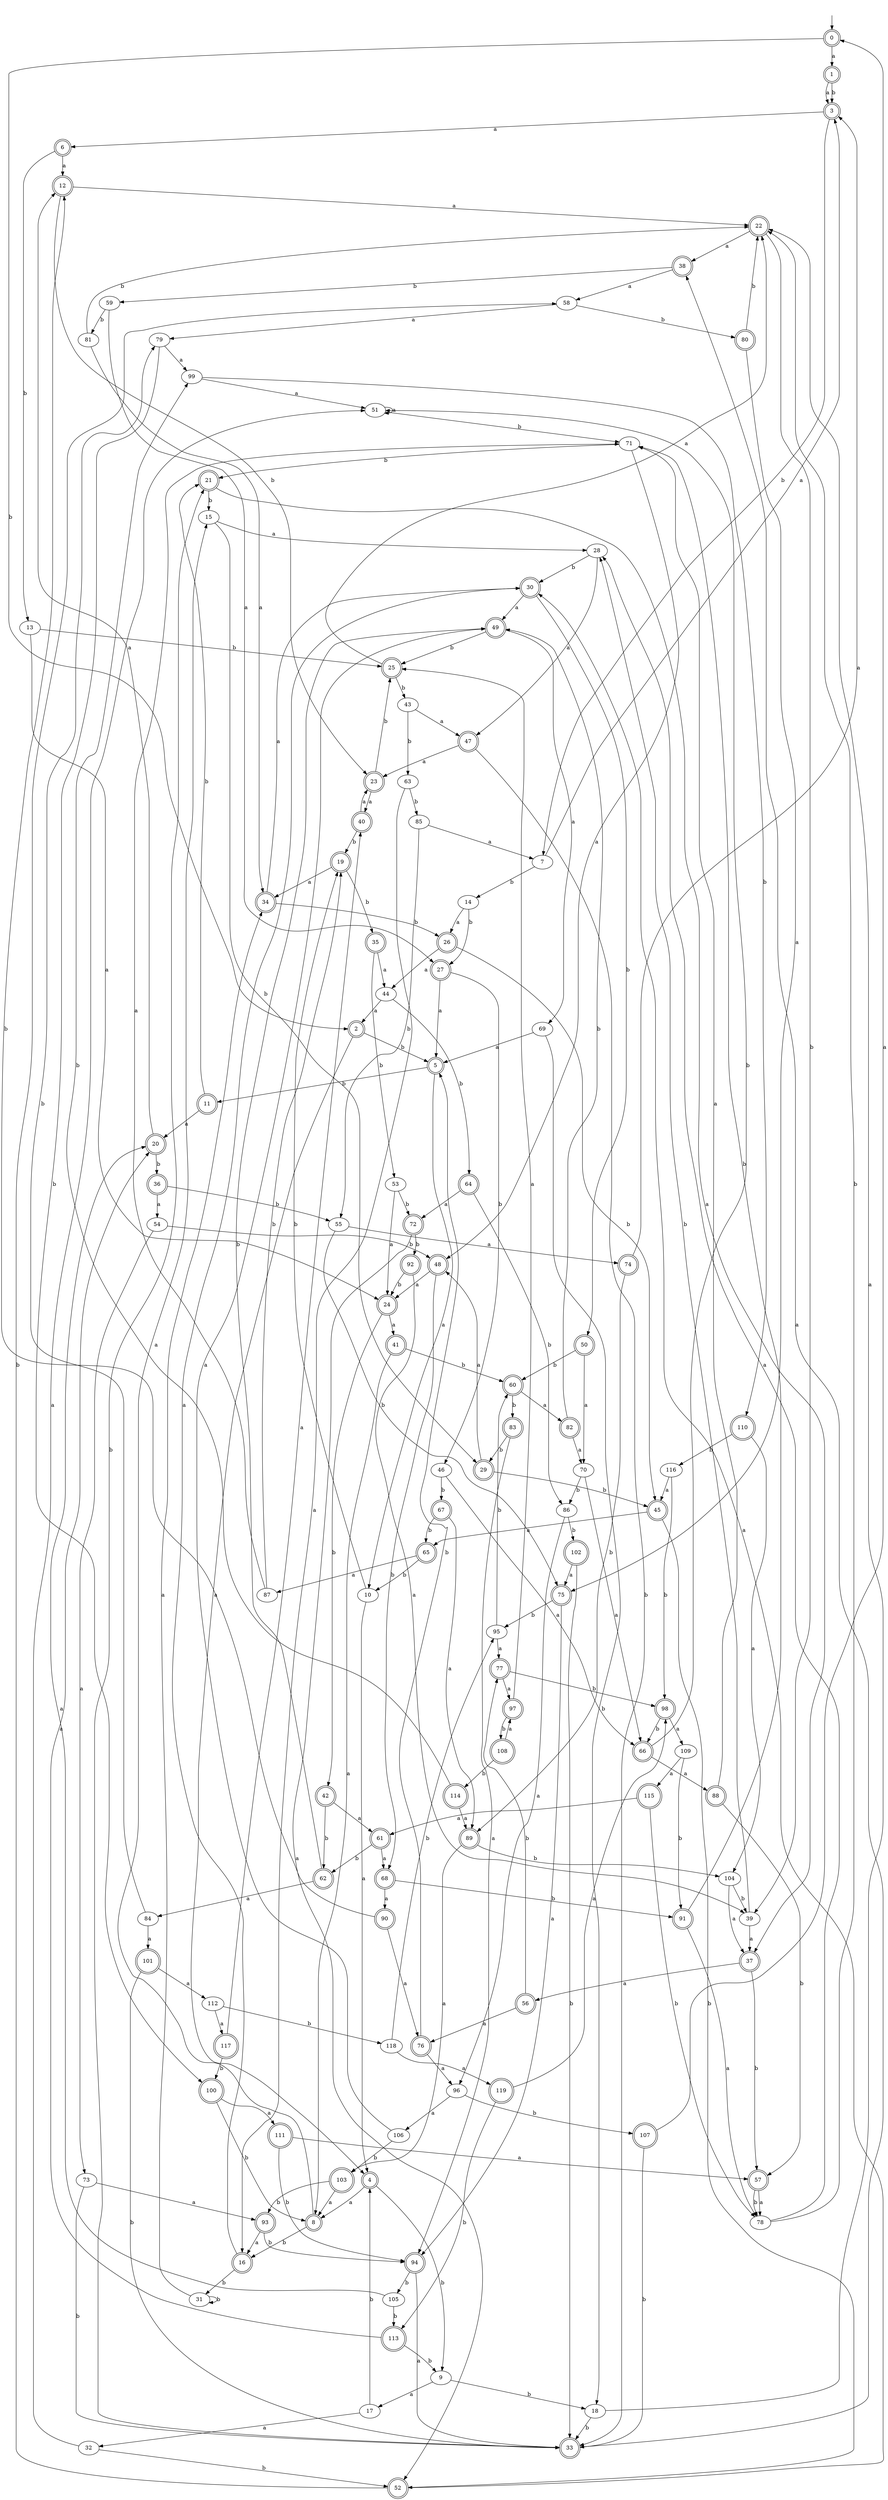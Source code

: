 digraph RandomDFA {
  __start0 [label="", shape=none];
  __start0 -> 0 [label=""];
  0 [shape=circle] [shape=doublecircle]
  0 -> 1 [label="a"]
  0 -> 2 [label="b"]
  1 [shape=doublecircle]
  1 -> 3 [label="a"]
  1 -> 3 [label="b"]
  2 [shape=doublecircle]
  2 -> 4 [label="a"]
  2 -> 5 [label="b"]
  3 [shape=doublecircle]
  3 -> 6 [label="a"]
  3 -> 7 [label="b"]
  4 [shape=doublecircle]
  4 -> 8 [label="a"]
  4 -> 9 [label="b"]
  5 [shape=doublecircle]
  5 -> 10 [label="a"]
  5 -> 11 [label="b"]
  6 [shape=doublecircle]
  6 -> 12 [label="a"]
  6 -> 13 [label="b"]
  7
  7 -> 3 [label="a"]
  7 -> 14 [label="b"]
  8 [shape=doublecircle]
  8 -> 15 [label="a"]
  8 -> 16 [label="b"]
  9
  9 -> 17 [label="a"]
  9 -> 18 [label="b"]
  10
  10 -> 4 [label="a"]
  10 -> 19 [label="b"]
  11 [shape=doublecircle]
  11 -> 20 [label="a"]
  11 -> 21 [label="b"]
  12 [shape=doublecircle]
  12 -> 22 [label="a"]
  12 -> 23 [label="b"]
  13
  13 -> 24 [label="a"]
  13 -> 25 [label="b"]
  14
  14 -> 26 [label="a"]
  14 -> 27 [label="b"]
  15
  15 -> 28 [label="a"]
  15 -> 29 [label="b"]
  16 [shape=doublecircle]
  16 -> 30 [label="a"]
  16 -> 31 [label="b"]
  17
  17 -> 32 [label="a"]
  17 -> 4 [label="b"]
  18
  18 -> 22 [label="a"]
  18 -> 33 [label="b"]
  19 [shape=doublecircle]
  19 -> 34 [label="a"]
  19 -> 35 [label="b"]
  20 [shape=doublecircle]
  20 -> 12 [label="a"]
  20 -> 36 [label="b"]
  21 [shape=doublecircle]
  21 -> 37 [label="a"]
  21 -> 15 [label="b"]
  22 [shape=doublecircle]
  22 -> 38 [label="a"]
  22 -> 39 [label="b"]
  23 [shape=doublecircle]
  23 -> 40 [label="a"]
  23 -> 25 [label="b"]
  24 [shape=doublecircle]
  24 -> 41 [label="a"]
  24 -> 42 [label="b"]
  25 [shape=doublecircle]
  25 -> 22 [label="a"]
  25 -> 43 [label="b"]
  26 [shape=doublecircle]
  26 -> 44 [label="a"]
  26 -> 45 [label="b"]
  27 [shape=doublecircle]
  27 -> 5 [label="a"]
  27 -> 46 [label="b"]
  28
  28 -> 47 [label="a"]
  28 -> 30 [label="b"]
  29 [shape=doublecircle]
  29 -> 48 [label="a"]
  29 -> 45 [label="b"]
  30 [shape=doublecircle]
  30 -> 49 [label="a"]
  30 -> 50 [label="b"]
  31
  31 -> 34 [label="a"]
  31 -> 31 [label="b"]
  32
  32 -> 51 [label="a"]
  32 -> 52 [label="b"]
  33 [shape=doublecircle]
  33 -> 38 [label="a"]
  33 -> 21 [label="b"]
  34 [shape=doublecircle]
  34 -> 30 [label="a"]
  34 -> 26 [label="b"]
  35 [shape=doublecircle]
  35 -> 44 [label="a"]
  35 -> 53 [label="b"]
  36 [shape=doublecircle]
  36 -> 54 [label="a"]
  36 -> 55 [label="b"]
  37 [shape=doublecircle]
  37 -> 56 [label="a"]
  37 -> 57 [label="b"]
  38 [shape=doublecircle]
  38 -> 58 [label="a"]
  38 -> 59 [label="b"]
  39
  39 -> 37 [label="a"]
  39 -> 28 [label="b"]
  40 [shape=doublecircle]
  40 -> 23 [label="a"]
  40 -> 19 [label="b"]
  41 [shape=doublecircle]
  41 -> 8 [label="a"]
  41 -> 60 [label="b"]
  42 [shape=doublecircle]
  42 -> 61 [label="a"]
  42 -> 62 [label="b"]
  43
  43 -> 47 [label="a"]
  43 -> 63 [label="b"]
  44
  44 -> 2 [label="a"]
  44 -> 64 [label="b"]
  45 [shape=doublecircle]
  45 -> 65 [label="a"]
  45 -> 52 [label="b"]
  46
  46 -> 66 [label="a"]
  46 -> 67 [label="b"]
  47 [shape=doublecircle]
  47 -> 23 [label="a"]
  47 -> 33 [label="b"]
  48 [shape=doublecircle]
  48 -> 24 [label="a"]
  48 -> 68 [label="b"]
  49 [shape=doublecircle]
  49 -> 69 [label="a"]
  49 -> 25 [label="b"]
  50 [shape=doublecircle]
  50 -> 70 [label="a"]
  50 -> 60 [label="b"]
  51
  51 -> 51 [label="a"]
  51 -> 71 [label="b"]
  52 [shape=doublecircle]
  52 -> 30 [label="a"]
  52 -> 58 [label="b"]
  53
  53 -> 24 [label="a"]
  53 -> 72 [label="b"]
  54
  54 -> 73 [label="a"]
  54 -> 48 [label="b"]
  55
  55 -> 74 [label="a"]
  55 -> 75 [label="b"]
  56 [shape=doublecircle]
  56 -> 76 [label="a"]
  56 -> 77 [label="b"]
  57 [shape=doublecircle]
  57 -> 78 [label="a"]
  57 -> 78 [label="b"]
  58
  58 -> 79 [label="a"]
  58 -> 80 [label="b"]
  59
  59 -> 27 [label="a"]
  59 -> 81 [label="b"]
  60 [shape=doublecircle]
  60 -> 82 [label="a"]
  60 -> 83 [label="b"]
  61 [shape=doublecircle]
  61 -> 68 [label="a"]
  61 -> 62 [label="b"]
  62 [shape=doublecircle]
  62 -> 84 [label="a"]
  62 -> 49 [label="b"]
  63
  63 -> 16 [label="a"]
  63 -> 85 [label="b"]
  64 [shape=doublecircle]
  64 -> 72 [label="a"]
  64 -> 86 [label="b"]
  65 [shape=doublecircle]
  65 -> 87 [label="a"]
  65 -> 10 [label="b"]
  66 [shape=doublecircle]
  66 -> 88 [label="a"]
  66 -> 51 [label="b"]
  67 [shape=doublecircle]
  67 -> 89 [label="a"]
  67 -> 65 [label="b"]
  68 [shape=doublecircle]
  68 -> 90 [label="a"]
  68 -> 91 [label="b"]
  69
  69 -> 5 [label="a"]
  69 -> 18 [label="b"]
  70
  70 -> 66 [label="a"]
  70 -> 86 [label="b"]
  71
  71 -> 48 [label="a"]
  71 -> 21 [label="b"]
  72 [shape=doublecircle]
  72 -> 52 [label="a"]
  72 -> 92 [label="b"]
  73
  73 -> 93 [label="a"]
  73 -> 33 [label="b"]
  74 [shape=doublecircle]
  74 -> 3 [label="a"]
  74 -> 89 [label="b"]
  75 [shape=doublecircle]
  75 -> 94 [label="a"]
  75 -> 95 [label="b"]
  76 [shape=doublecircle]
  76 -> 96 [label="a"]
  76 -> 5 [label="b"]
  77 [shape=doublecircle]
  77 -> 97 [label="a"]
  77 -> 98 [label="b"]
  78
  78 -> 28 [label="a"]
  78 -> 22 [label="b"]
  79
  79 -> 99 [label="a"]
  79 -> 100 [label="b"]
  80 [shape=doublecircle]
  80 -> 75 [label="a"]
  80 -> 22 [label="b"]
  81
  81 -> 34 [label="a"]
  81 -> 22 [label="b"]
  82 [shape=doublecircle]
  82 -> 70 [label="a"]
  82 -> 49 [label="b"]
  83 [shape=doublecircle]
  83 -> 94 [label="a"]
  83 -> 29 [label="b"]
  84
  84 -> 101 [label="a"]
  84 -> 79 [label="b"]
  85
  85 -> 7 [label="a"]
  85 -> 55 [label="b"]
  86
  86 -> 96 [label="a"]
  86 -> 102 [label="b"]
  87
  87 -> 71 [label="a"]
  87 -> 19 [label="b"]
  88 [shape=doublecircle]
  88 -> 71 [label="a"]
  88 -> 57 [label="b"]
  89 [shape=doublecircle]
  89 -> 103 [label="a"]
  89 -> 104 [label="b"]
  90 [shape=doublecircle]
  90 -> 76 [label="a"]
  90 -> 12 [label="b"]
  91 [shape=doublecircle]
  91 -> 78 [label="a"]
  91 -> 71 [label="b"]
  92 [shape=doublecircle]
  92 -> 39 [label="a"]
  92 -> 24 [label="b"]
  93 [shape=doublecircle]
  93 -> 16 [label="a"]
  93 -> 94 [label="b"]
  94 [shape=doublecircle]
  94 -> 33 [label="a"]
  94 -> 105 [label="b"]
  95
  95 -> 77 [label="a"]
  95 -> 60 [label="b"]
  96
  96 -> 106 [label="a"]
  96 -> 107 [label="b"]
  97 [shape=doublecircle]
  97 -> 25 [label="a"]
  97 -> 108 [label="b"]
  98 [shape=doublecircle]
  98 -> 109 [label="a"]
  98 -> 66 [label="b"]
  99
  99 -> 51 [label="a"]
  99 -> 110 [label="b"]
  100 [shape=doublecircle]
  100 -> 111 [label="a"]
  100 -> 8 [label="b"]
  101 [shape=doublecircle]
  101 -> 112 [label="a"]
  101 -> 33 [label="b"]
  102 [shape=doublecircle]
  102 -> 75 [label="a"]
  102 -> 33 [label="b"]
  103 [shape=doublecircle]
  103 -> 8 [label="a"]
  103 -> 93 [label="b"]
  104
  104 -> 37 [label="a"]
  104 -> 39 [label="b"]
  105
  105 -> 20 [label="a"]
  105 -> 113 [label="b"]
  106
  106 -> 49 [label="a"]
  106 -> 103 [label="b"]
  107 [shape=doublecircle]
  107 -> 0 [label="a"]
  107 -> 33 [label="b"]
  108 [shape=doublecircle]
  108 -> 97 [label="a"]
  108 -> 114 [label="b"]
  109
  109 -> 115 [label="a"]
  109 -> 91 [label="b"]
  110 [shape=doublecircle]
  110 -> 104 [label="a"]
  110 -> 116 [label="b"]
  111 [shape=doublecircle]
  111 -> 57 [label="a"]
  111 -> 94 [label="b"]
  112
  112 -> 117 [label="a"]
  112 -> 118 [label="b"]
  113 [shape=doublecircle]
  113 -> 20 [label="a"]
  113 -> 9 [label="b"]
  114 [shape=doublecircle]
  114 -> 89 [label="a"]
  114 -> 99 [label="b"]
  115 [shape=doublecircle]
  115 -> 61 [label="a"]
  115 -> 78 [label="b"]
  116
  116 -> 45 [label="a"]
  116 -> 98 [label="b"]
  117 [shape=doublecircle]
  117 -> 40 [label="a"]
  117 -> 100 [label="b"]
  118
  118 -> 119 [label="a"]
  118 -> 95 [label="b"]
  119 [shape=doublecircle]
  119 -> 98 [label="a"]
  119 -> 113 [label="b"]
}
